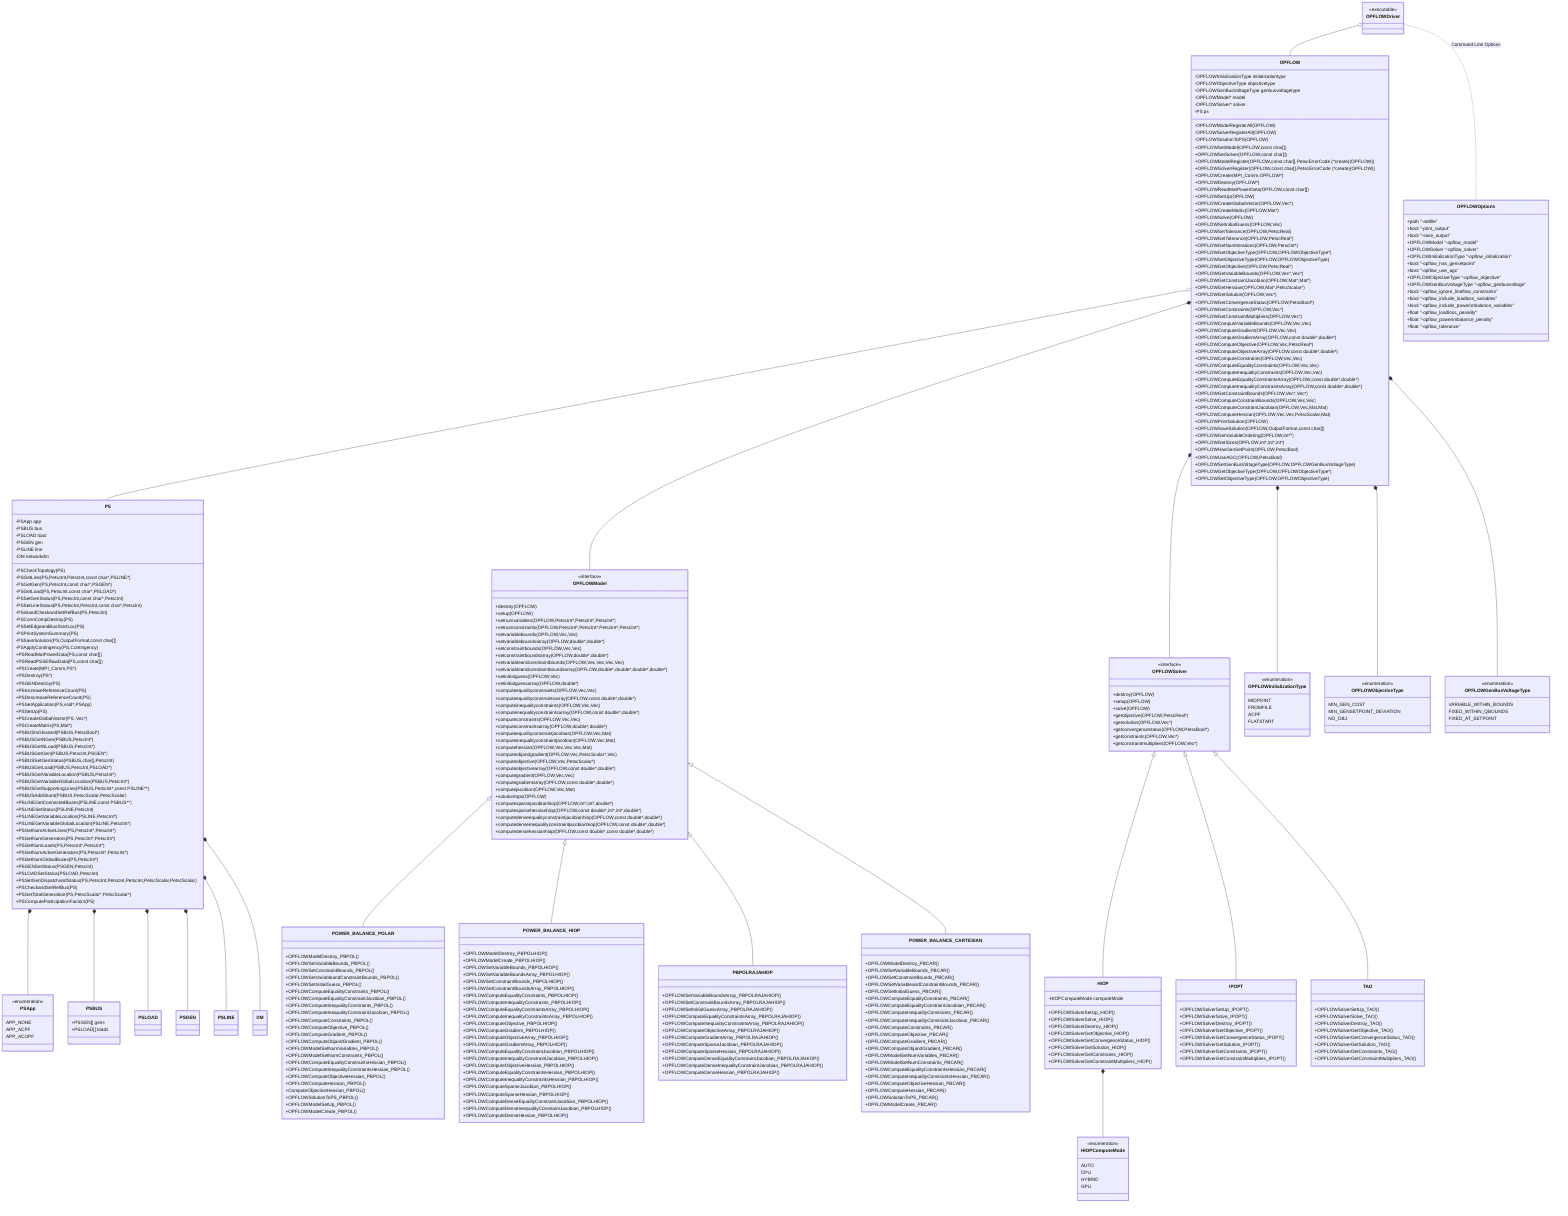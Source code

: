 %%------------------------------------------------------------------------------
%% UML Diagrams for OPFLOW
%%
%% Command to build this document:
%%
%% mmdc -i opflow.mermaid -o opflow.png -w 3200 -H 2400
%%
%% See https://mermaid-js.github.io/mermaid/ for mermaid installation guide.
%%
%%------------------------------------------------------------------------------

classDiagram

%% Inheritance Chain

OPFLOWDriver o-- OPFLOW
OPFLOWDriver .. OPFLOWOptions : Command Line Options

OPFLOW *-- OPFLOWModel
OPFLOW *-- OPFLOWSolver
OPFLOW o-- PS

OPFLOW *-- OPFLOWInitializationType
OPFLOW *-- OPFLOWObjectiveType
OPFLOW *-- OPFLOWGenBusVoltageType

PS *-- PSApp
PS *-- PSBUS
PS *-- PSLOAD
PS *-- PSGEN
PS *-- PSLINE
PS *-- DM

OPFLOWModel <|-- POWER_BALANCE_POLAR
OPFLOWModel <|-- POWER_BALANCE_HIOP
OPFLOWModel <|-- PBPOLRAJAHIOP
OPFLOWModel <|-- POWER_BALANCE_CARTESIAN

OPFLOWSolver <|-- HIOP
OPFLOWSolver <|-- IPOPT
OPFLOWSolver <|-- TAO
HIOP *-- HIOPComputeMode

%% Class Definitions

class OPFLOWDriver {
  <<executable>>
}

class OPFLOWOptions {
  +path "-netfile"
  +bool "-print_output"
  +bool "-save_output"
  +OPFLOWModel "-opflow_model"
  +OPFLOWSolver "-opflow_solver"
  +OPFLOWInitializationType "-opflow_initialization"
  +bool "-opflow_has_gensetpoint"
  +bool "-opflow_use_agc"
  +OPFLOWObjectiveType "-opflow_objective"
  +OPFLOWGenBusVoltageType "-opflow_genbusvoltage"
  +bool "-opflow_ignore_lineflow_constraints"
  +bool "-opflow_include_loadloss_variables"
  +bool "-opflow_include_powerimbalance_variables"
  +float "-opflow_loadloss_penality"
  +float "-opflow_powerimbalance_penalty"
  +float "-opflow_tolerance"
}

class OPFLOW {
  -OPFLOWInitializationType initializationtype
  -OPFLOWObjectiveType objectivetype
  -OPFLOWGenBusVoltageType genbusvoltagetype
  -OPFLOWModel* model
  -OPFLOWSolver* solver
  -PS ps
  -OPFLOWModelRegisterAll(OPFLOW)
  -OPFLOWSolverRegisterAll(OPFLOW)
  -OPFLOWSolutionToPS(OPFLOW)
  +OPFLOWSetModel(OPFLOW,const char[])
  +OPFLOWSetSolver(OPFLOW,const char[])
  +OPFLOWModelRegister(OPFLOW,const char[],PetscErrorCode (*create)(OPFLOW))
  +OPFLOWSolverRegister(OPFLOW,const char[],PetscErrorCode (*create)(OPFLOW))
  +OPFLOWCreate(MPI_Comm,OPFLOW*)
  +OPFLOWDestroy(OPFLOW*)
  +OPFLOWReadMatPowerData(OPFLOW,const char[])
  +OPFLOWSetUp(OPFLOW)
  +OPFLOWCreateGlobalVector(OPFLOW,Vec*)
  +OPFLOWCreateMatrix(OPFLOW,Mat*)
  +OPFLOWSolve(OPFLOW)
  +OPFLOWSetInitialGuess(OPFLOW,Vec)
  +OPFLOWSetTolerance(OPFLOW,PetscReal)
  +OPFLOWGetTolerance(OPFLOW,PetscReal*)
  +OPFLOWGetNumIterations(OPFLOW,PetscInt*)
  +OPFLOWGetObjectiveType(OPFLOW,OPFLOWObjectiveType*)
  +OPFLOWSetObjectiveType(OPFLOW,OPFLOWObjectiveType)
  +OPFLOWGetObjective(OPFLOW,PetscReal*)
  +OPFLOWGetVariableBounds(OPFLOW,Vec*,Vec*)
  +OPFLOWGetConstraintJacobian(OPFLOW,Mat*,Mat*)
  +OPFLOWGetHessian(OPFLOW,Mat*,PetscScalar*)
  +OPFLOWGetSolution(OPFLOW,Vec*)
  +OPFLOWGetConvergenceStatus(OPFLOW,PetscBool*)
  +OPFLOWGetConstraints(OPFLOW,Vec*)
  +OPFLOWGetConstraintMultipliers(OPFLOW,Vec*)
  
  +OPFLOWComputeVariableBounds(OPFLOW,Vec,Vec)
  +OPFLOWComputeGradient(OPFLOW,Vec,Vec)
  +OPFLOWComputeGradientArray(OPFLOW,const double*,double*)
  +OPFLOWComputeObjective(OPFLOW,Vec,PetscReal*)
  +OPFLOWComputeObjectiveArray(OPFLOW,const double*,double*)
  +OPFLOWComputeConstraints(OPFLOW,Vec,Vec)
  +OPFLOWComputeEqualityConstraints(OPFLOW,Vec,Vec)
  +OPFLOWComputeInequalityConstraints(OPFLOW,Vec,Vec)
  +OPFLOWComputeEqualityConstraintsArray(OPFLOW,const double*,double*)
  +OPFLOWComputeInequalityConstraintsArray(OPFLOW,const double*,double*)
  
  +OPFLOWGetConstraintBounds(OPFLOW,Vec*,Vec*)
  +OPFLOWComputeConstraintBounds(OPFLOW,Vec,Vec)
  +OPFLOWComputeConstraintJacobian(OPFLOW,Vec,Mat,Mat)
  +OPFLOWComputeHessian(OPFLOW,Vec,Vec,PetscScalar,Mat)
  
  +OPFLOWPrintSolution(OPFLOW)
  +OPFLOWSaveSolution(OPFLOW,OutputFormat,const char[])
  
  +OPFLOWGetVariableOrdering(OPFLOW,int**)
  +OPFLOWGetSizes(OPFLOW,int*,int*,int*)
  
  +OPFLOWHasGenSetPoint(OPFLOW,PetscBool)
  +OPFLOWUseAGC(OPFLOW,PetscBool)
  
  +OPFLOWSetGenBusVoltageType(OPFLOW,OPFLOWGenBusVoltageType)
  
  +OPFLOWGetObjectiveType(OPFLOW,OPFLOWObjectiveType*)
  +OPFLOWSetObjectiveType(OPFLOW,OPFLOWObjectiveType)
}

class PS {
  -PSApp app
  -PSBUS bus
  -PSLOAD load
  -PSGEN gen
  -PSLINE line
  -DM networkdm
  -PSCheckTopology(PS)
  -PSGetLine(PS,PetscInt,PetscInt,const char*,PSLINE*)
  -PSGetGen(PS,PetscInt,const char*,PSGEN*)
  -PSGetLoad(PS,PetscInt,const char*,PSLOAD*)
  -PSSetGenStatus(PS,PetscInt,const char*,PetscInt)
  -PSSetLineStatus(PS,PetscInt,PetscInt,const char*,PetscInt)
  -PSIslandCheckandSetRefBus(PS,PetscInt)
  -PSConnCompDestroy(PS)
  -PSSetEdgeandBusStartLoc(PS)
  -PSPrintSystemSummary(PS)
  -PSSaveSolution(PS,OutputFormat,const char[])
  -PSApplyContingency(PS,Contingency)
  +PSReadMatPowerData(PS,const char[])
  +PSReadPSSERawData(PS,const char[])
  +PSCreate(MPI_Comm,PS*)
  +PSDestroy(PS*)
  +PSGENDestroy(PS)
  +PSIncreaseReferenceCount(PS)
  +PSDescreaseReferenceCount(PS)
  +PSSetApplication(PS,void*,PSApp)
  +PSSetUp(PS)
  +PSCreateGlobalVector(PS, Vec*)
  +PSCreateMatrix(PS,Mat*)
  +PSBUSIsGhosted(PSBUS,PetscBool*)
  +PSBUSGetNGen(PSBUS,PetscInt*)
  +PSBUSGetNLoad(PSBUS,PetscInt*)
  +PSBUSGetGen(PSBUS,PetscInt,PSGEN*)
  +PSBUSSetGenStatus(PSBUS,char[],PetscInt)
  +PSBUSGetLoad(PSBUS,PetscInt,PSLOAD*)
  +PSBUSGetVariableLocation(PSBUS,PetscInt*)
  +PSBUSGetVariableGlobalLocation(PSBUS,PetscInt*)
  +PSBUSGetSupportingLines(PSBUS,PetscInt*,const PSLINE**)
  +PSBUSAddShunt(PSBUS,PetscScalar,PetscScalar)
  +PSLINEGetConnectedBuses(PSLINE,const PSBUS**)
  +PSLINESetStatus(PSLINE,PetscInt)
  +PSLINEGetVariableLocation(PSLINE,PetscInt*)
  +PSLINEGetVariableGlobalLocation(PSLINE,PetscInt*)
  +PSGetNumActiveLines(PS,PetscInt*,PetscInt*)
  +PSGetNumGenerators(PS,PetscInt*,PetscInt*)
  +PSGetNumLoads(PS,PetscInt*,PetscInt*)
  +PSGetNumActiveGenerators(PS,PetscInt*,PetscInt*)
  +PSGetNumGlobalBuses(PS,PetscInt*)
  +PSGENSetStatus(PSGEN,PetscInt)
  +PSLOADSetStatus(PSLOAD,PetscInt)
  +PSSetGenDispatchandStatus(PS,PetscInt,PetscInt,PetscInt,PetscScalar,PetscScalar)
  +PSCheckandSetRefBus(PS)
  +PSGetTotalGeneration(PS,PetscScalar*,PetscScalar*)
  +PSComputeParticipationFactors(PS)
}

class PSBUS {
  +PSGEN[] gens
  +PSLOAD[] loads
}

class PSApp {
  <<enumeration>>
  APP_NONE
  APP_ACPF
  APP_ACOPF
}

class OPFLOWModel {
  <<interface>>
  +destroy(OPFLOW)
  +setup(OPFLOW)
  +setnumvariables(OPFLOW,PetscInt*,PetscInt*,PetscInt*)
  +setnumconstraints(OPFLOW,PetscInt*,PetscInt*,PetscInt*,PetscInt*)
  +setvariablebounds(OPFLOW,Vec,Vec)
  +setvariableboundsarray(OPFLOW,double*,double*)
  +setconstraintbounds(OPFLOW,Vec,Vec)
  +setconstraintboundsarray(OPFLOW,double*,double*)
  +setvariableandconstraintbounds(OPFLOW,Vec,Vec,Vec,Vec)
  +setvariableandconstraintboundsarray(OPFLOW,double*,double*,double*,double*)
  +setinitialguess(OPFLOW,Vec)
  +setinitialguessarray(OPFLOW,double*)
  +computeequalityconstraints(OPFLOW,Vec,Vec)
  +computeequalityconstraintsarray(OPFLOW,const double*,double*)
  +computeinequalityconstraints(OPFLOW,Vec,Vec)
  +computeinequalityconstraintsarray(OPFLOW,const double*,double*)
  +computeconstraints(OPFLOW,Vec,Vec)
  +computeconstraintsarray(OPFLOW,double*,double*)
  +computeequalityconstraintjacobian(OPFLOW,Vec,Mat)
  +computeinequalityconstraintjacobian(OPFLOW,Vec,Mat)
  +computehessian(OPFLOW,Vec,Vec,Vec,Mat)
  +computeobjandgradient(OPFLOW,Vec,PetscScalar*,Vec)
  +computeobjective(OPFLOW,Vec,PetscScalar*)
  +computeobjectivearray(OPFLOW,const double*,double*)
  +computegradient(OPFLOW,Vec,Vec)
  +computegradientarray(OPFLOW,const double*,double*)
  +computejacobian(OPFLOW,Vec,Mat)
  +solutiontops(OPFLOW)
  +computesparsejacobianhiop(OPFLOW,int*,int*,double*)
  +computesparsehessianhiop(OPFLOW,const double*,int*,int*,double*)
  +computedenseequalityconstraintjacobianhiop(OPFLOW,const double*,double*)
  +computedenseinequalityconstraintjacobianhiop(OPFLOW,const double*,double*)
  +computedensehessianhiop(OPFLOW,const double*,const double*,double*)
}

class OPFLOWSolver {
  <<interface>>
  +destroy(OPFLOW)
  +setup(OPFLOW)
  +solve(OPFLOW)
  +getobjective(OPFLOW,PetscReal*)
  +getsolution(OPFLOW,Vec*)
  +getconvergencestatus(OPFLOW,PetscBool*)
  +getconstraints(OPFLOW,Vec*)
  +getconstraintmultipliers(OPFLOW,Vec*)
}

%% Models

class POWER_BALANCE_POLAR {
  +OPFLOWModelDestroy_PBPOL()
  +OPFLOWSetVariableBounds_PBPOL()
  +OPFLOWSetConstraintBounds_PBPOL()
  +OPFLOWSetVariableandConstraintBounds_PBPOL()
  +OPFLOWSetInitialGuess_PBPOL()
  +OPFLOWComputeEqualityConstraints_PBPOL()
  +OPFLOWComputeEqualityConstraintJacobian_PBPOL()
  +OPFLOWComputeInequalityConstraints_PBPOL()
  +OPFLOWComputeInequalityConstraintJacobian_PBPOL()
  +OPFLOWComputeConstraints_PBPOL()
  +OPFLOWComputeObjective_PBPOL()
  +OPFLOWComputeGradient_PBPOL()
  +OPFLOWComputeObjandGradient_PBPOL()
  +OPFLOWModelSetNumVariables_PBPOL()
  +OPFLOWModelSetNumConstraints_PBPOL()
  +OPFLOWComputeEqualityConstraintsHessian_PBPOL()
  +OPFLOWComputeInequalityConstraintsHessian_PBPOL()
  +OPFLOWComputeObjectiveHessian_PBPOL()
  +OPFLOWComputeHessian_PBPOL()
  +ComputeObjectiveHessian_PBPOL()
  +OPFLOWSolutionToPS_PBPOL()
  +OPFLOWModelSetUp_PBPOL()
  +OPFLOWModelCreate_PBPOL()
}

class POWER_BALANCE_HIOP {
  +OPFLOWModelDestroy_PBPOLHIOP()
  +OPFLOWModelCreate_PBPOLHIOP()
  +OPFLOWSetVariableBounds_PBPOLHIOP()
  +OPFLOWSetVariableBoundsArray_PBPOLHIOP()
  +OPFLOWSetConstraintBounds_PBPOLHIOP()
  +OPFLOWSetConstraintBoundsArray_PBPOLHIOP()
  +OPFLOWComputeEqualityConstraints_PBPOLHIOP()
  +OPFLOWComputeInequalityConstraints_PBPOLHIOP()
  +OPFLOWComputeEqualityConstraintsArray_PBPOLHIOP()
  +OPFLOWComputeInequalityConstraintsArray_PBPOLHIOP()
  +OPFLOWComputeObjective_PBPOLHIOP()
  +OPFLOWComputeGradient_PBPOLHIOP()
  +OPFLOWComputeObjectiveArray_PBPOLHIOP()
  +OPFLOWComputeGradientArray_PBPOLHIOP()
  +OPFLOWComputeEqualityConstraintJacobian_PBPOLHIOP()
  +OPFLOWComputeInequalityConstraintJacobian_PBPOLHIOP()
  +OPFLOWComputeObjectiveHessian_PBPOLHIOP()
  +OPFLOWComputeEqualityConstraintsHessian_PBPOLHIOP()
  +OPFLOWComputeInequalityConstraintsHessian_PBPOLHIOP()
  +OPFLOWComputeSparseJacobian_PBPOLHIOP()
  +OPFLOWComputeSparseHessian_PBPOLHIOP()
  +OPFLOWComputeDenseEqualityConstraintJacobian_PBPOLHIOP()
  +OPFLOWComputeDenseInequalityConstraintJacobian_PBPOLHIOP()
  +OPFLOWComputeDenseHessian_PBPOLHIOP()
}

class PBPOLRAJAHIOP {
  +OPFLOWSetVariableBoundsArray_PBPOLRAJAHIOP()
  +OPFLOWSetConstraintBoundsArray_PBPOLRAJAHIOP()
  +OPFLOWSetInitialGuessArray_PBPOLRAJAHIOP()
  +OPFLOWComputeEqualityConstraintsArray_PBPOLRAJAHIOP()
  +OPFLOWComputeInequalityConstraintsArray_PBPOLRAJAHIOP()
  +OPFLOWComputeObjectiveArray_PBPOLRAJAHIOP()
  +OPFLOWComputeGradientArray_PBPOLRAJAHIOP()
  +OPFLOWComputeSparseJacobian_PBPOLRAJAHIOP()
  +OPFLOWComputeSparseHessian_PBPOLRAJAHIOP()
  +OPFLOWComputeDenseEqualityConstraintJacobian_PBPOLRAJAHIOP()
  +OPFLOWComputeDenseInequalityConstraintJacobian_PBPOLRAJAHIOP()
  +OPFLOWComputeDenseHessian_PBPOLRAJAHIOP()
}

class POWER_BALANCE_CARTESIAN {
  +OPFLOWModelDestroy_PBCAR()
  +OPFLOWSetVariableBounds_PBCAR()
  +OPFLOWSetConstraintBounds_PBCAR()
  +OPFLOWSetVariableandConstraintBounds_PBCAR()
  +OPFLOWSetInitialGuess_PBCAR()
  +OPFLOWComputeEqualityConstraints_PBCAR()
  +OPFLOWComputeEqualityConstraintJacobian_PBCAR()
  +OPFLOWComputeInequalityConstraints_PBCAR()
  +OPFLOWComputeInequalityConstraintJacobian_PBCAR()
  +OPFLOWComputeConstraints_PBCAR()
  +OPFLOWComputeObjective_PBCAR()
  +OPFLOWComputeGradient_PBCAR()
  +OPFLOWComputeObjandGradient_PBCAR()
  +OPFLOWModelSetNumVariables_PBCAR()
  +OPFLOWModelSetNumConstraints_PBCAR()
  +OPFLOWComputeEqualityConstraintsHessian_PBCAR()
  +OPFLOWComputeInequalityConstraintsHessian_PBCAR()
  +OPFLOWComputeObjectiveHessian_PBCAR()
  +OPFLOWComputeHessian_PBCAR()
  +OPFLOWSolutionToPS_PBCAR()
  +OPFLOWModelCreate_PBCAR()
}

%% Solvers

class HIOP {
  -HIOPComputeMode computeMode
  +OPFLOWSolverSetUp_HIOP()
  +OPFLOWSolverSolve_HIOP()
  +OPFLOWSolverDestroy_HIOP()
  +OPFLOWSolverGetObjective_HIOP()
  +OPFLOWSolverGetConvergenceStatus_HIOP()
  +OPFLOWSolverGetSolution_HIOP()
  +OPFLOWSolverGetConstraints_HIOP()
  +OPFLOWSolverGetConstraintMultipliers_HIOP()
}

class HIOPComputeMode {
  <<enumeration>>
  AUTO
  CPU
  HYBRID
  GPU
}

class IPOPT {
  +OPFLOWSolverSetUp_IPOPT()
  +OPFLOWSolverSolve_IPOPT()
  +OPFLOWSolverDestroy_IPOPT()
  +OPFLOWSolverGetObjective_IPOPT()
  +OPFLOWSolverGetConvergenceStatus_IPOPT()
  +OPFLOWSolverGetSolution_IPOPT()
  +OPFLOWSolverGetConstraints_IPOPT()
  +OPFLOWSolverGetConstraintMultipliers_IPOPT()
}

class TAO {
  +OPFLOWSolverSetUp_TAO()
  +OPFLOWSolverSolve_TAO()
  +OPFLOWSolverDestroy_TAO()
  +OPFLOWSolverGetObjective_TAO()
  +OPFLOWSolverGetConvergenceStatus_TAO()
  +OPFLOWSolverGetSolution_TAO()
  +OPFLOWSolverGetConstraints_TAO()
  +OPFLOWSolverGetConstraintMultipliers_TAO()
}

%% Member Enums

class OPFLOWInitializationType {
  <<enumeration>>
  MIDPOINT
  FROMFILE
  ACPF
  FLATSTART
}

class OPFLOWObjectiveType {
  <<enumeration>>
  MIN_GEN_COST
  MIN_GENSETPOINT_DEVIATION
  NO_OBJ
}

class OPFLOWGenBusVoltageType {
  <<enumeration>>
  VARIABLE_WITHIN_BOUNDS
  FIXED_WITHIN_QBOUNDS
  FIXED_AT_SETPOINT
}